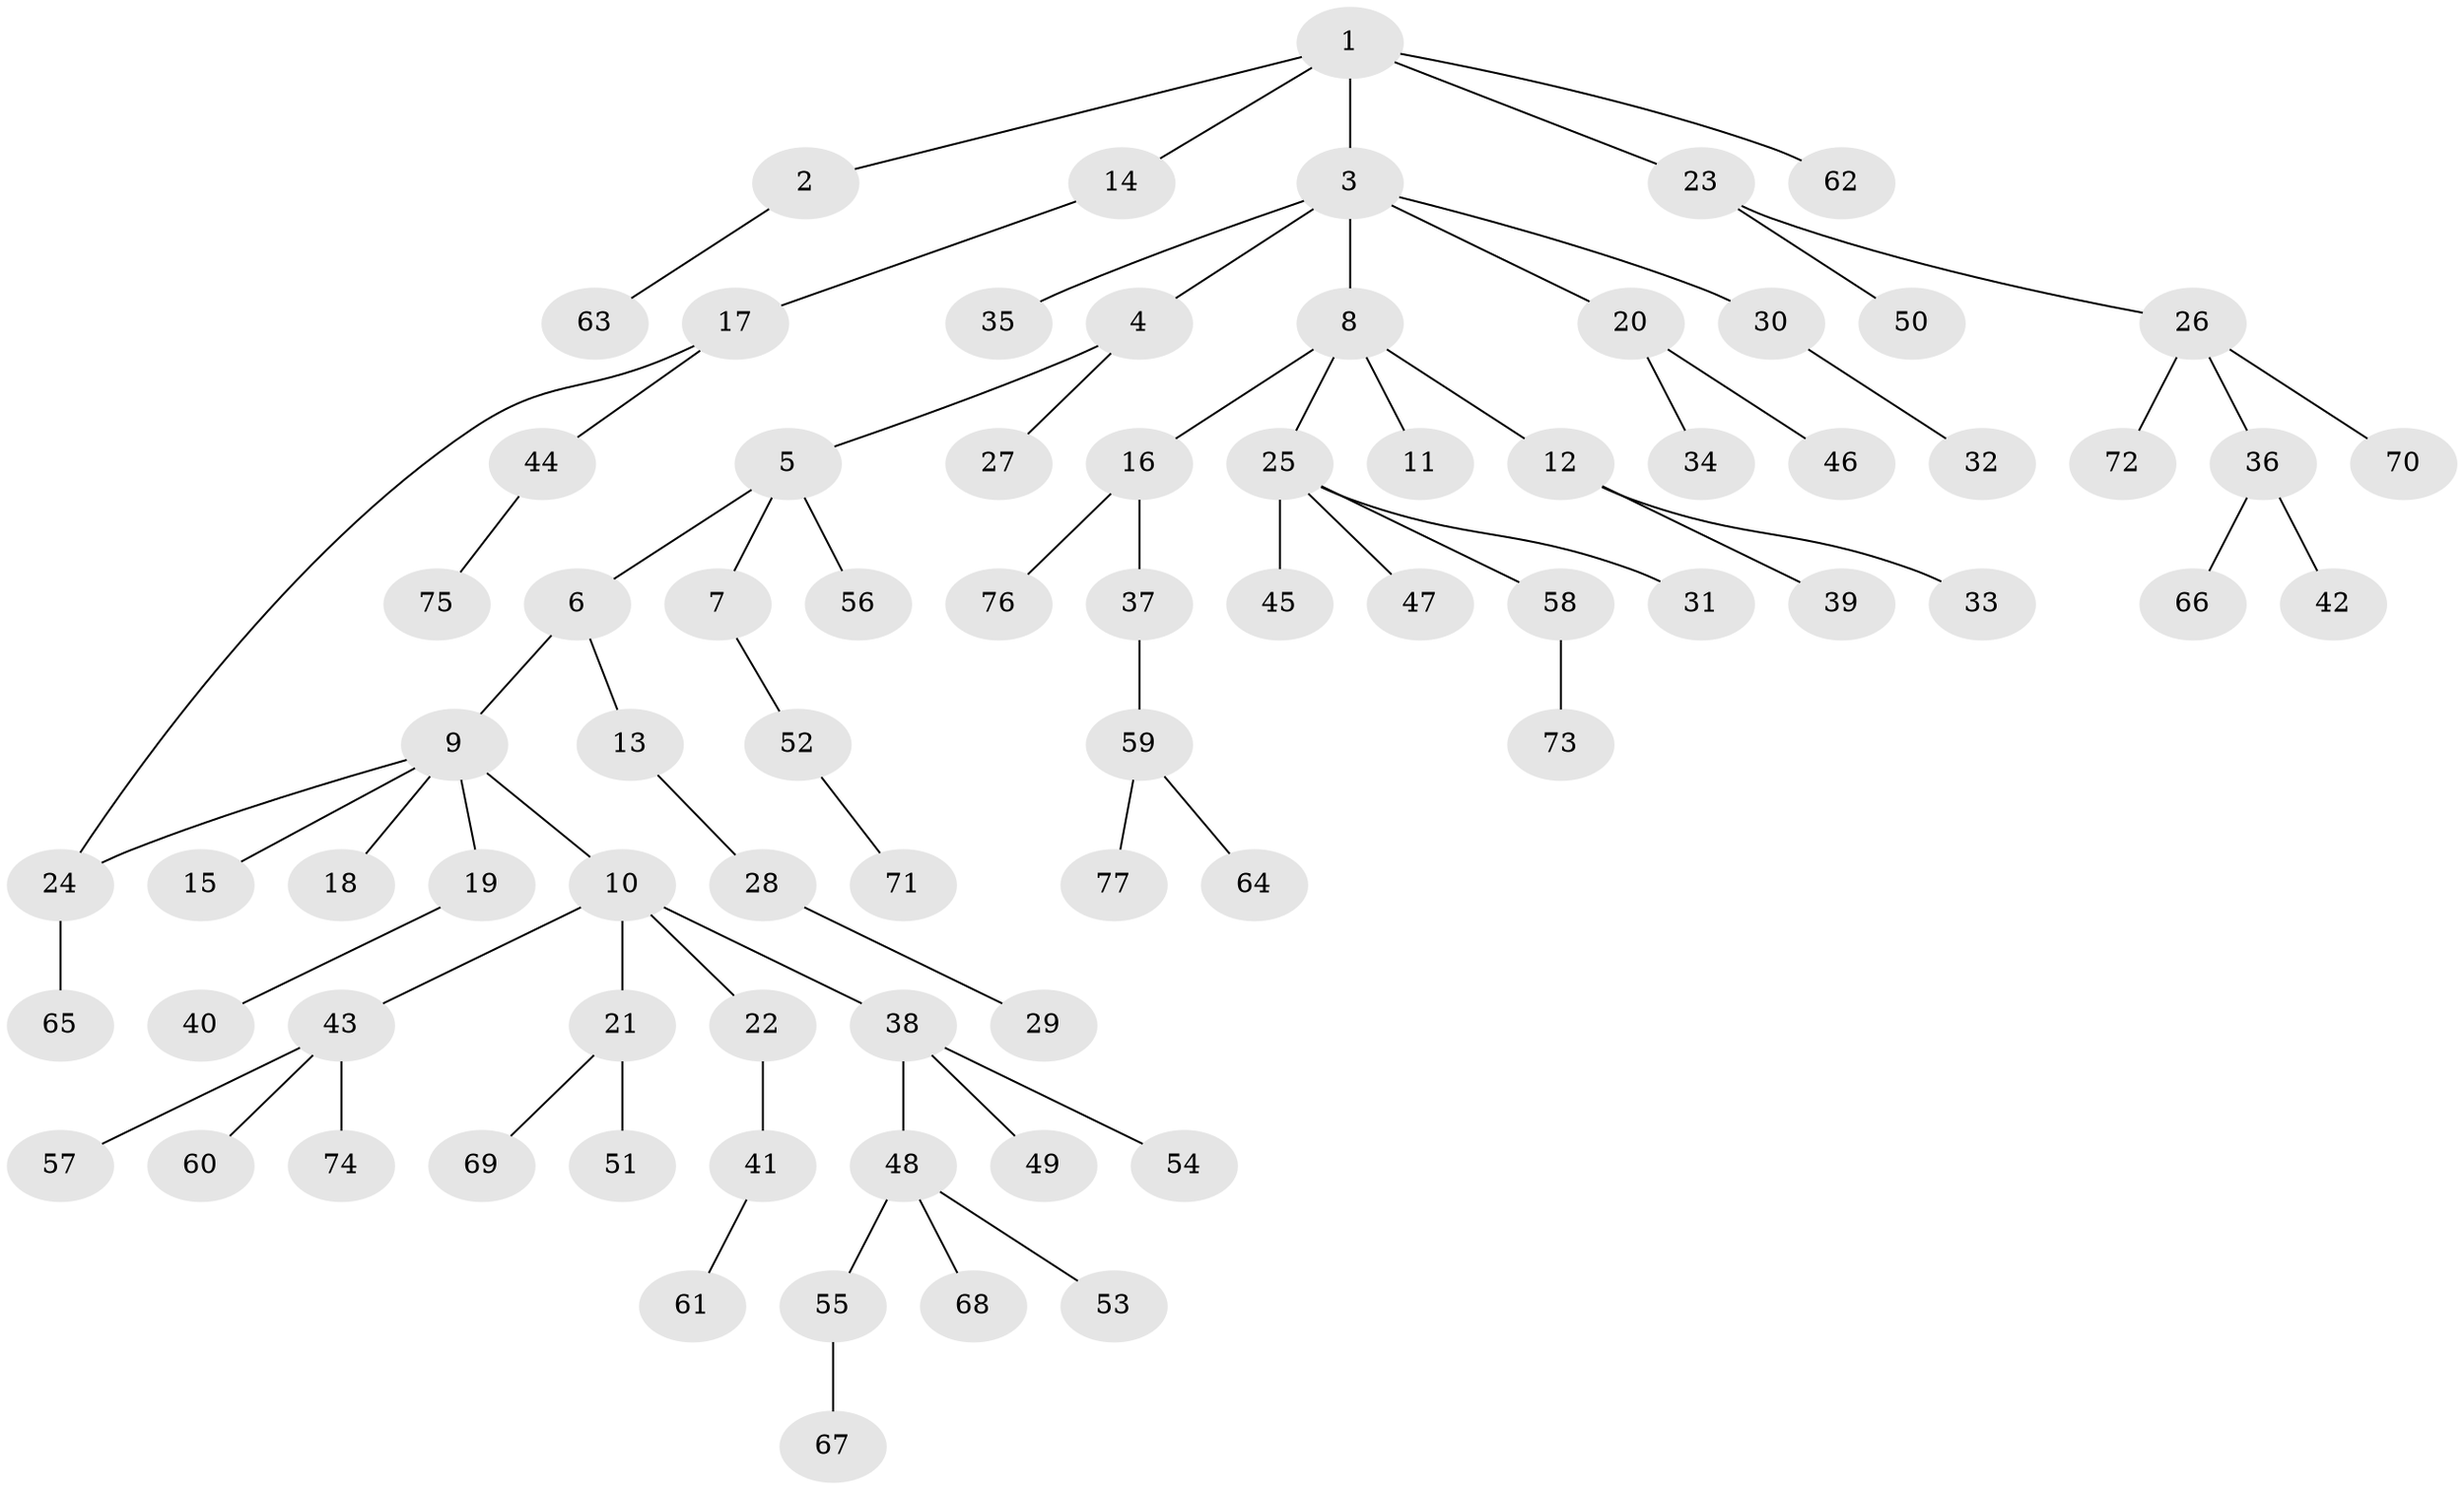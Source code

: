 // Generated by graph-tools (version 1.1) at 2025/49/03/09/25 03:49:16]
// undirected, 77 vertices, 77 edges
graph export_dot {
graph [start="1"]
  node [color=gray90,style=filled];
  1;
  2;
  3;
  4;
  5;
  6;
  7;
  8;
  9;
  10;
  11;
  12;
  13;
  14;
  15;
  16;
  17;
  18;
  19;
  20;
  21;
  22;
  23;
  24;
  25;
  26;
  27;
  28;
  29;
  30;
  31;
  32;
  33;
  34;
  35;
  36;
  37;
  38;
  39;
  40;
  41;
  42;
  43;
  44;
  45;
  46;
  47;
  48;
  49;
  50;
  51;
  52;
  53;
  54;
  55;
  56;
  57;
  58;
  59;
  60;
  61;
  62;
  63;
  64;
  65;
  66;
  67;
  68;
  69;
  70;
  71;
  72;
  73;
  74;
  75;
  76;
  77;
  1 -- 2;
  1 -- 3;
  1 -- 14;
  1 -- 23;
  1 -- 62;
  2 -- 63;
  3 -- 4;
  3 -- 8;
  3 -- 20;
  3 -- 30;
  3 -- 35;
  4 -- 5;
  4 -- 27;
  5 -- 6;
  5 -- 7;
  5 -- 56;
  6 -- 9;
  6 -- 13;
  7 -- 52;
  8 -- 11;
  8 -- 12;
  8 -- 16;
  8 -- 25;
  9 -- 10;
  9 -- 15;
  9 -- 18;
  9 -- 19;
  9 -- 24;
  10 -- 21;
  10 -- 22;
  10 -- 38;
  10 -- 43;
  12 -- 33;
  12 -- 39;
  13 -- 28;
  14 -- 17;
  16 -- 37;
  16 -- 76;
  17 -- 44;
  17 -- 24;
  19 -- 40;
  20 -- 34;
  20 -- 46;
  21 -- 51;
  21 -- 69;
  22 -- 41;
  23 -- 26;
  23 -- 50;
  24 -- 65;
  25 -- 31;
  25 -- 45;
  25 -- 47;
  25 -- 58;
  26 -- 36;
  26 -- 70;
  26 -- 72;
  28 -- 29;
  30 -- 32;
  36 -- 42;
  36 -- 66;
  37 -- 59;
  38 -- 48;
  38 -- 49;
  38 -- 54;
  41 -- 61;
  43 -- 57;
  43 -- 60;
  43 -- 74;
  44 -- 75;
  48 -- 53;
  48 -- 55;
  48 -- 68;
  52 -- 71;
  55 -- 67;
  58 -- 73;
  59 -- 64;
  59 -- 77;
}
